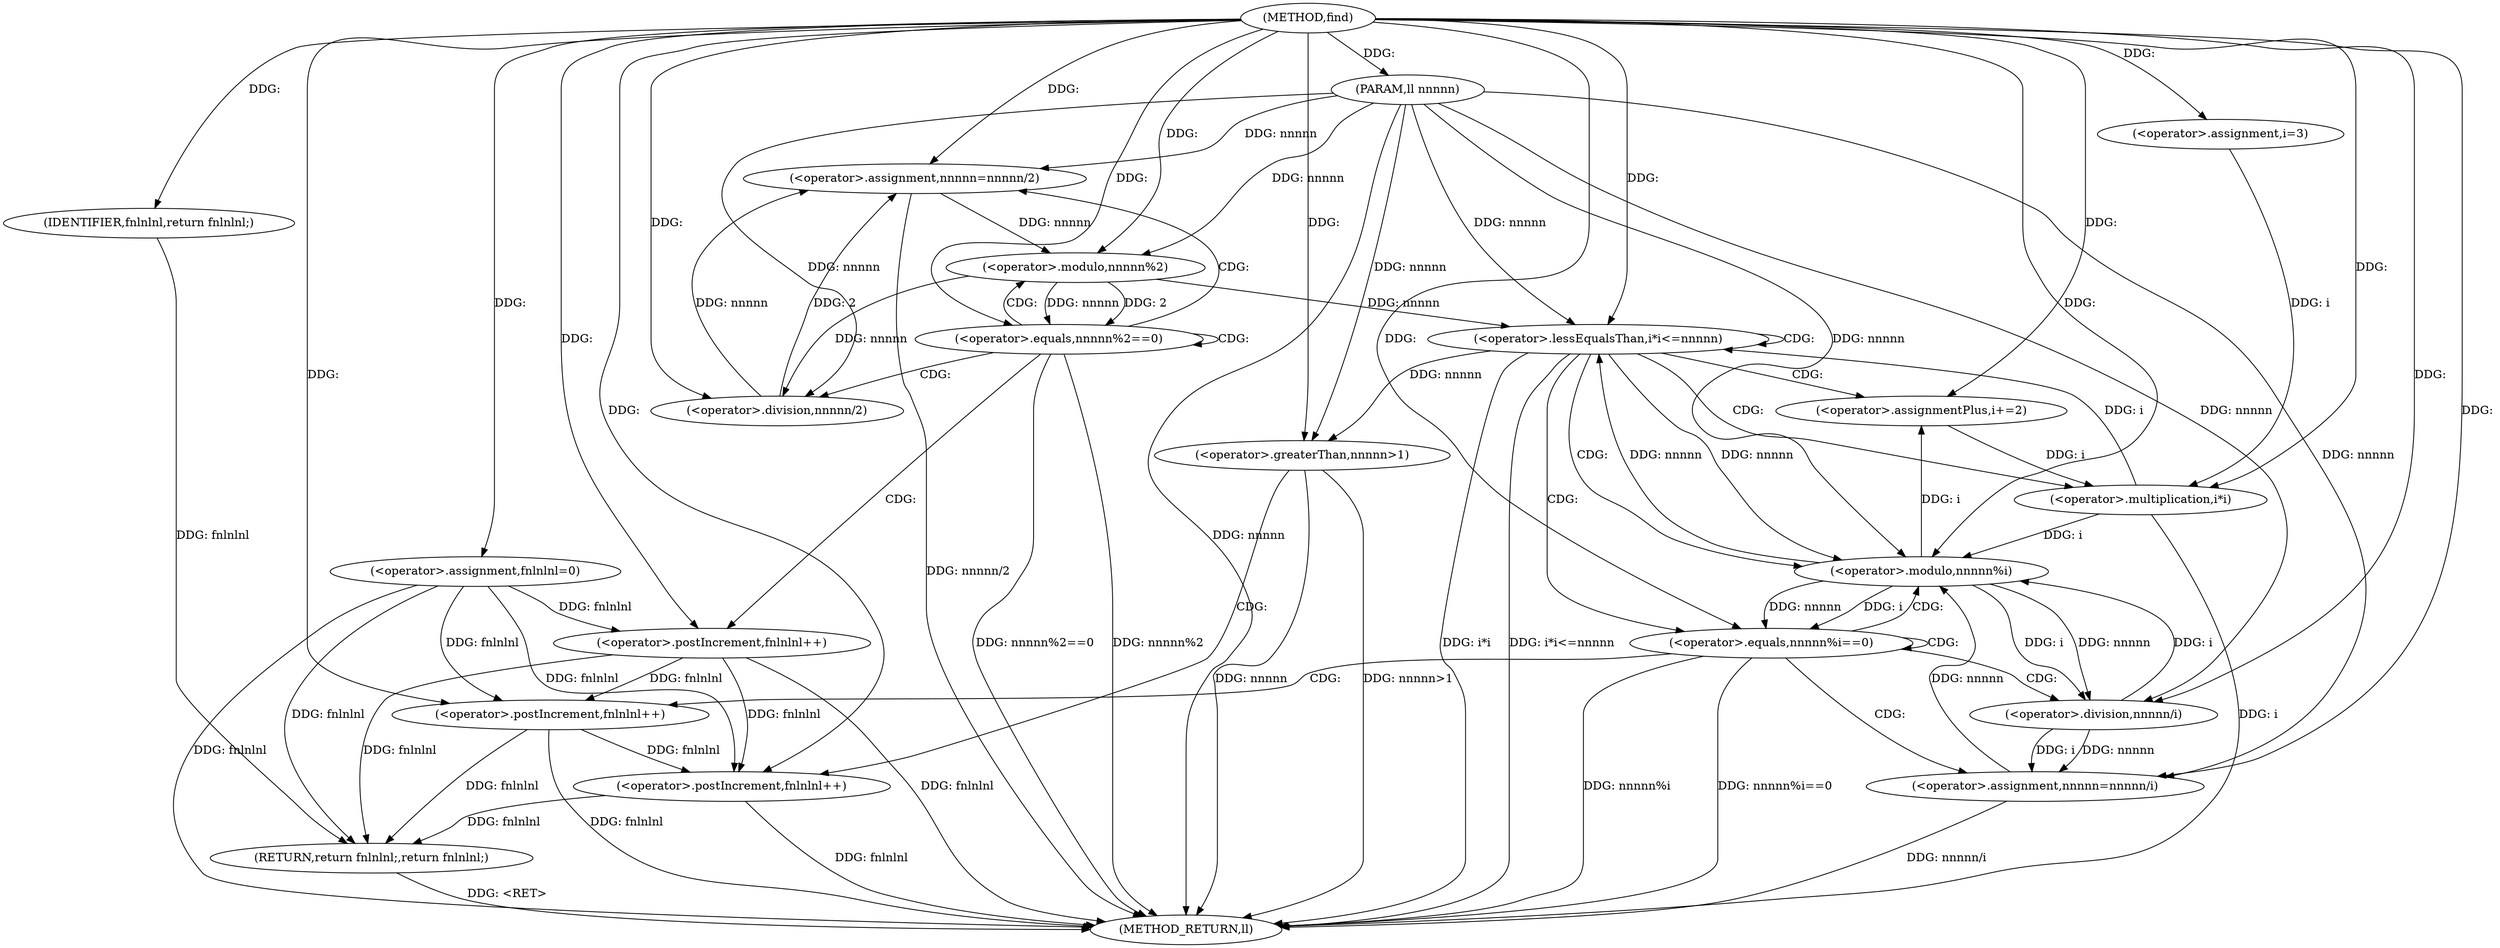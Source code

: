 digraph "find" {  
"1000404" [label = "(METHOD,find)" ]
"1000461" [label = "(METHOD_RETURN,ll)" ]
"1000405" [label = "(PARAM,ll nnnnn)" ]
"1000408" [label = "(<operator>.assignment,fnlnlnl=0)" ]
"1000459" [label = "(RETURN,return fnlnlnl;,return fnlnlnl;)" ]
"1000412" [label = "(<operator>.equals,nnnnn%2==0)" ]
"1000427" [label = "(<operator>.assignment,i=3)" ]
"1000430" [label = "(<operator>.lessEqualsThan,i*i<=nnnnn)" ]
"1000435" [label = "(<operator>.assignmentPlus,i+=2)" ]
"1000454" [label = "(<operator>.greaterThan,nnnnn>1)" ]
"1000457" [label = "(<operator>.postIncrement,fnlnlnl++)" ]
"1000460" [label = "(IDENTIFIER,fnlnlnl,return fnlnlnl;)" ]
"1000418" [label = "(<operator>.assignment,nnnnn=nnnnn/2)" ]
"1000423" [label = "(<operator>.postIncrement,fnlnlnl++)" ]
"1000413" [label = "(<operator>.modulo,nnnnn%2)" ]
"1000431" [label = "(<operator>.multiplication,i*i)" ]
"1000440" [label = "(<operator>.equals,nnnnn%i==0)" ]
"1000420" [label = "(<operator>.division,nnnnn/2)" ]
"1000446" [label = "(<operator>.assignment,nnnnn=nnnnn/i)" ]
"1000451" [label = "(<operator>.postIncrement,fnlnlnl++)" ]
"1000441" [label = "(<operator>.modulo,nnnnn%i)" ]
"1000448" [label = "(<operator>.division,nnnnn/i)" ]
  "1000459" -> "1000461"  [ label = "DDG: <RET>"] 
  "1000405" -> "1000461"  [ label = "DDG: nnnnn"] 
  "1000408" -> "1000461"  [ label = "DDG: fnlnlnl"] 
  "1000412" -> "1000461"  [ label = "DDG: nnnnn%2"] 
  "1000412" -> "1000461"  [ label = "DDG: nnnnn%2==0"] 
  "1000431" -> "1000461"  [ label = "DDG: i"] 
  "1000430" -> "1000461"  [ label = "DDG: i*i"] 
  "1000430" -> "1000461"  [ label = "DDG: i*i<=nnnnn"] 
  "1000454" -> "1000461"  [ label = "DDG: nnnnn"] 
  "1000454" -> "1000461"  [ label = "DDG: nnnnn>1"] 
  "1000457" -> "1000461"  [ label = "DDG: fnlnlnl"] 
  "1000440" -> "1000461"  [ label = "DDG: nnnnn%i"] 
  "1000440" -> "1000461"  [ label = "DDG: nnnnn%i==0"] 
  "1000446" -> "1000461"  [ label = "DDG: nnnnn/i"] 
  "1000451" -> "1000461"  [ label = "DDG: fnlnlnl"] 
  "1000418" -> "1000461"  [ label = "DDG: nnnnn/2"] 
  "1000423" -> "1000461"  [ label = "DDG: fnlnlnl"] 
  "1000404" -> "1000405"  [ label = "DDG: "] 
  "1000404" -> "1000408"  [ label = "DDG: "] 
  "1000460" -> "1000459"  [ label = "DDG: fnlnlnl"] 
  "1000408" -> "1000459"  [ label = "DDG: fnlnlnl"] 
  "1000457" -> "1000459"  [ label = "DDG: fnlnlnl"] 
  "1000451" -> "1000459"  [ label = "DDG: fnlnlnl"] 
  "1000423" -> "1000459"  [ label = "DDG: fnlnlnl"] 
  "1000404" -> "1000427"  [ label = "DDG: "] 
  "1000404" -> "1000435"  [ label = "DDG: "] 
  "1000404" -> "1000460"  [ label = "DDG: "] 
  "1000413" -> "1000412"  [ label = "DDG: 2"] 
  "1000413" -> "1000412"  [ label = "DDG: nnnnn"] 
  "1000404" -> "1000412"  [ label = "DDG: "] 
  "1000420" -> "1000418"  [ label = "DDG: 2"] 
  "1000420" -> "1000418"  [ label = "DDG: nnnnn"] 
  "1000431" -> "1000430"  [ label = "DDG: i"] 
  "1000413" -> "1000430"  [ label = "DDG: nnnnn"] 
  "1000441" -> "1000430"  [ label = "DDG: nnnnn"] 
  "1000405" -> "1000430"  [ label = "DDG: nnnnn"] 
  "1000404" -> "1000430"  [ label = "DDG: "] 
  "1000441" -> "1000435"  [ label = "DDG: i"] 
  "1000430" -> "1000454"  [ label = "DDG: nnnnn"] 
  "1000405" -> "1000454"  [ label = "DDG: nnnnn"] 
  "1000404" -> "1000454"  [ label = "DDG: "] 
  "1000408" -> "1000457"  [ label = "DDG: fnlnlnl"] 
  "1000451" -> "1000457"  [ label = "DDG: fnlnlnl"] 
  "1000423" -> "1000457"  [ label = "DDG: fnlnlnl"] 
  "1000404" -> "1000457"  [ label = "DDG: "] 
  "1000418" -> "1000413"  [ label = "DDG: nnnnn"] 
  "1000405" -> "1000413"  [ label = "DDG: nnnnn"] 
  "1000404" -> "1000413"  [ label = "DDG: "] 
  "1000405" -> "1000418"  [ label = "DDG: nnnnn"] 
  "1000404" -> "1000418"  [ label = "DDG: "] 
  "1000408" -> "1000423"  [ label = "DDG: fnlnlnl"] 
  "1000404" -> "1000423"  [ label = "DDG: "] 
  "1000427" -> "1000431"  [ label = "DDG: i"] 
  "1000435" -> "1000431"  [ label = "DDG: i"] 
  "1000404" -> "1000431"  [ label = "DDG: "] 
  "1000413" -> "1000420"  [ label = "DDG: nnnnn"] 
  "1000405" -> "1000420"  [ label = "DDG: nnnnn"] 
  "1000404" -> "1000420"  [ label = "DDG: "] 
  "1000441" -> "1000440"  [ label = "DDG: i"] 
  "1000441" -> "1000440"  [ label = "DDG: nnnnn"] 
  "1000404" -> "1000440"  [ label = "DDG: "] 
  "1000448" -> "1000446"  [ label = "DDG: i"] 
  "1000448" -> "1000446"  [ label = "DDG: nnnnn"] 
  "1000430" -> "1000441"  [ label = "DDG: nnnnn"] 
  "1000446" -> "1000441"  [ label = "DDG: nnnnn"] 
  "1000405" -> "1000441"  [ label = "DDG: nnnnn"] 
  "1000404" -> "1000441"  [ label = "DDG: "] 
  "1000431" -> "1000441"  [ label = "DDG: i"] 
  "1000448" -> "1000441"  [ label = "DDG: i"] 
  "1000405" -> "1000446"  [ label = "DDG: nnnnn"] 
  "1000404" -> "1000446"  [ label = "DDG: "] 
  "1000408" -> "1000451"  [ label = "DDG: fnlnlnl"] 
  "1000423" -> "1000451"  [ label = "DDG: fnlnlnl"] 
  "1000404" -> "1000451"  [ label = "DDG: "] 
  "1000441" -> "1000448"  [ label = "DDG: nnnnn"] 
  "1000405" -> "1000448"  [ label = "DDG: nnnnn"] 
  "1000404" -> "1000448"  [ label = "DDG: "] 
  "1000441" -> "1000448"  [ label = "DDG: i"] 
  "1000412" -> "1000420"  [ label = "CDG: "] 
  "1000412" -> "1000413"  [ label = "CDG: "] 
  "1000412" -> "1000412"  [ label = "CDG: "] 
  "1000412" -> "1000423"  [ label = "CDG: "] 
  "1000412" -> "1000418"  [ label = "CDG: "] 
  "1000430" -> "1000430"  [ label = "CDG: "] 
  "1000430" -> "1000431"  [ label = "CDG: "] 
  "1000430" -> "1000435"  [ label = "CDG: "] 
  "1000430" -> "1000440"  [ label = "CDG: "] 
  "1000430" -> "1000441"  [ label = "CDG: "] 
  "1000454" -> "1000457"  [ label = "CDG: "] 
  "1000440" -> "1000451"  [ label = "CDG: "] 
  "1000440" -> "1000446"  [ label = "CDG: "] 
  "1000440" -> "1000440"  [ label = "CDG: "] 
  "1000440" -> "1000441"  [ label = "CDG: "] 
  "1000440" -> "1000448"  [ label = "CDG: "] 
}
